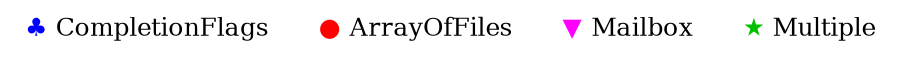 digraph enter_field
{
	// enter/enter.c 2021-12-21
	graph [
		rankdir="LR"
		nodesep="0.0"
		ranksep="0.0"
		compound="true"
	]

	node [
		shape="Mrecord"
		fontsize="12"
		style="rounded"
		height="0.2"
		penwidth="1.5"
		color="black"
	]

	edge [
		penwidth="1.0"
		arrowsize="0.5"
	]

	fontcolor="black"
	node [ color="invis" nodesep="0.0" ranksep="0.0" ]
	edge [ style="invis" ]

	ArrayOfFiles    [ label=<<font color="red">●</font> ArrayOfFiles> ]
	CompletionFlags [ label=<<font color="blue">♣</font> CompletionFlags> ]
	Mailbox         [ label=<<font color="magenta">▼</font> Mailbox> ]
	Multiple        [ label=<<font color="#00c000">★</font> Multiple> ]

	CompletionFlags -> ArrayOfFiles -> Mailbox -> Multiple
}
